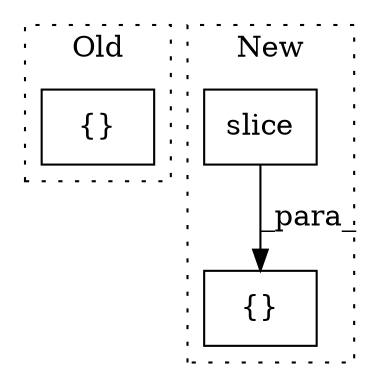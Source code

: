 digraph G {
subgraph cluster0 {
1 [label="{}" a="4" s="4088,4097" l="1,1" shape="box"];
label = "Old";
style="dotted";
}
subgraph cluster1 {
2 [label="slice" a="32" s="4086,4096" l="6,1" shape="box"];
3 [label="{}" a="4" s="4085,4097" l="1,1" shape="box"];
label = "New";
style="dotted";
}
2 -> 3 [label="_para_"];
}